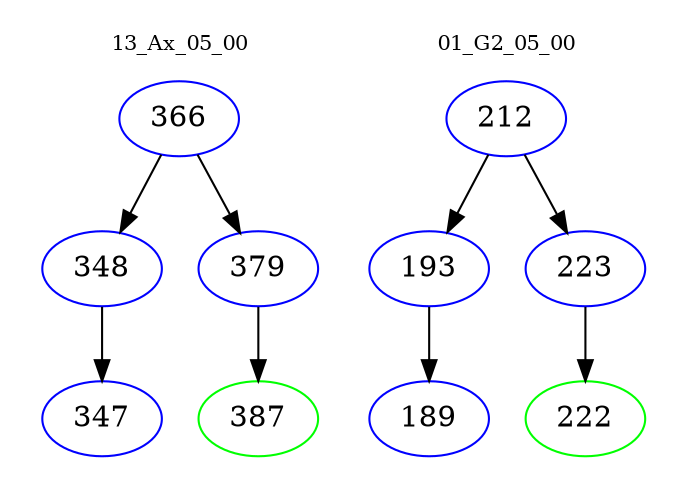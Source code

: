 digraph{
subgraph cluster_0 {
color = white
label = "13_Ax_05_00";
fontsize=10;
T0_366 [label="366", color="blue"]
T0_366 -> T0_348 [color="black"]
T0_348 [label="348", color="blue"]
T0_348 -> T0_347 [color="black"]
T0_347 [label="347", color="blue"]
T0_366 -> T0_379 [color="black"]
T0_379 [label="379", color="blue"]
T0_379 -> T0_387 [color="black"]
T0_387 [label="387", color="green"]
}
subgraph cluster_1 {
color = white
label = "01_G2_05_00";
fontsize=10;
T1_212 [label="212", color="blue"]
T1_212 -> T1_193 [color="black"]
T1_193 [label="193", color="blue"]
T1_193 -> T1_189 [color="black"]
T1_189 [label="189", color="blue"]
T1_212 -> T1_223 [color="black"]
T1_223 [label="223", color="blue"]
T1_223 -> T1_222 [color="black"]
T1_222 [label="222", color="green"]
}
}

